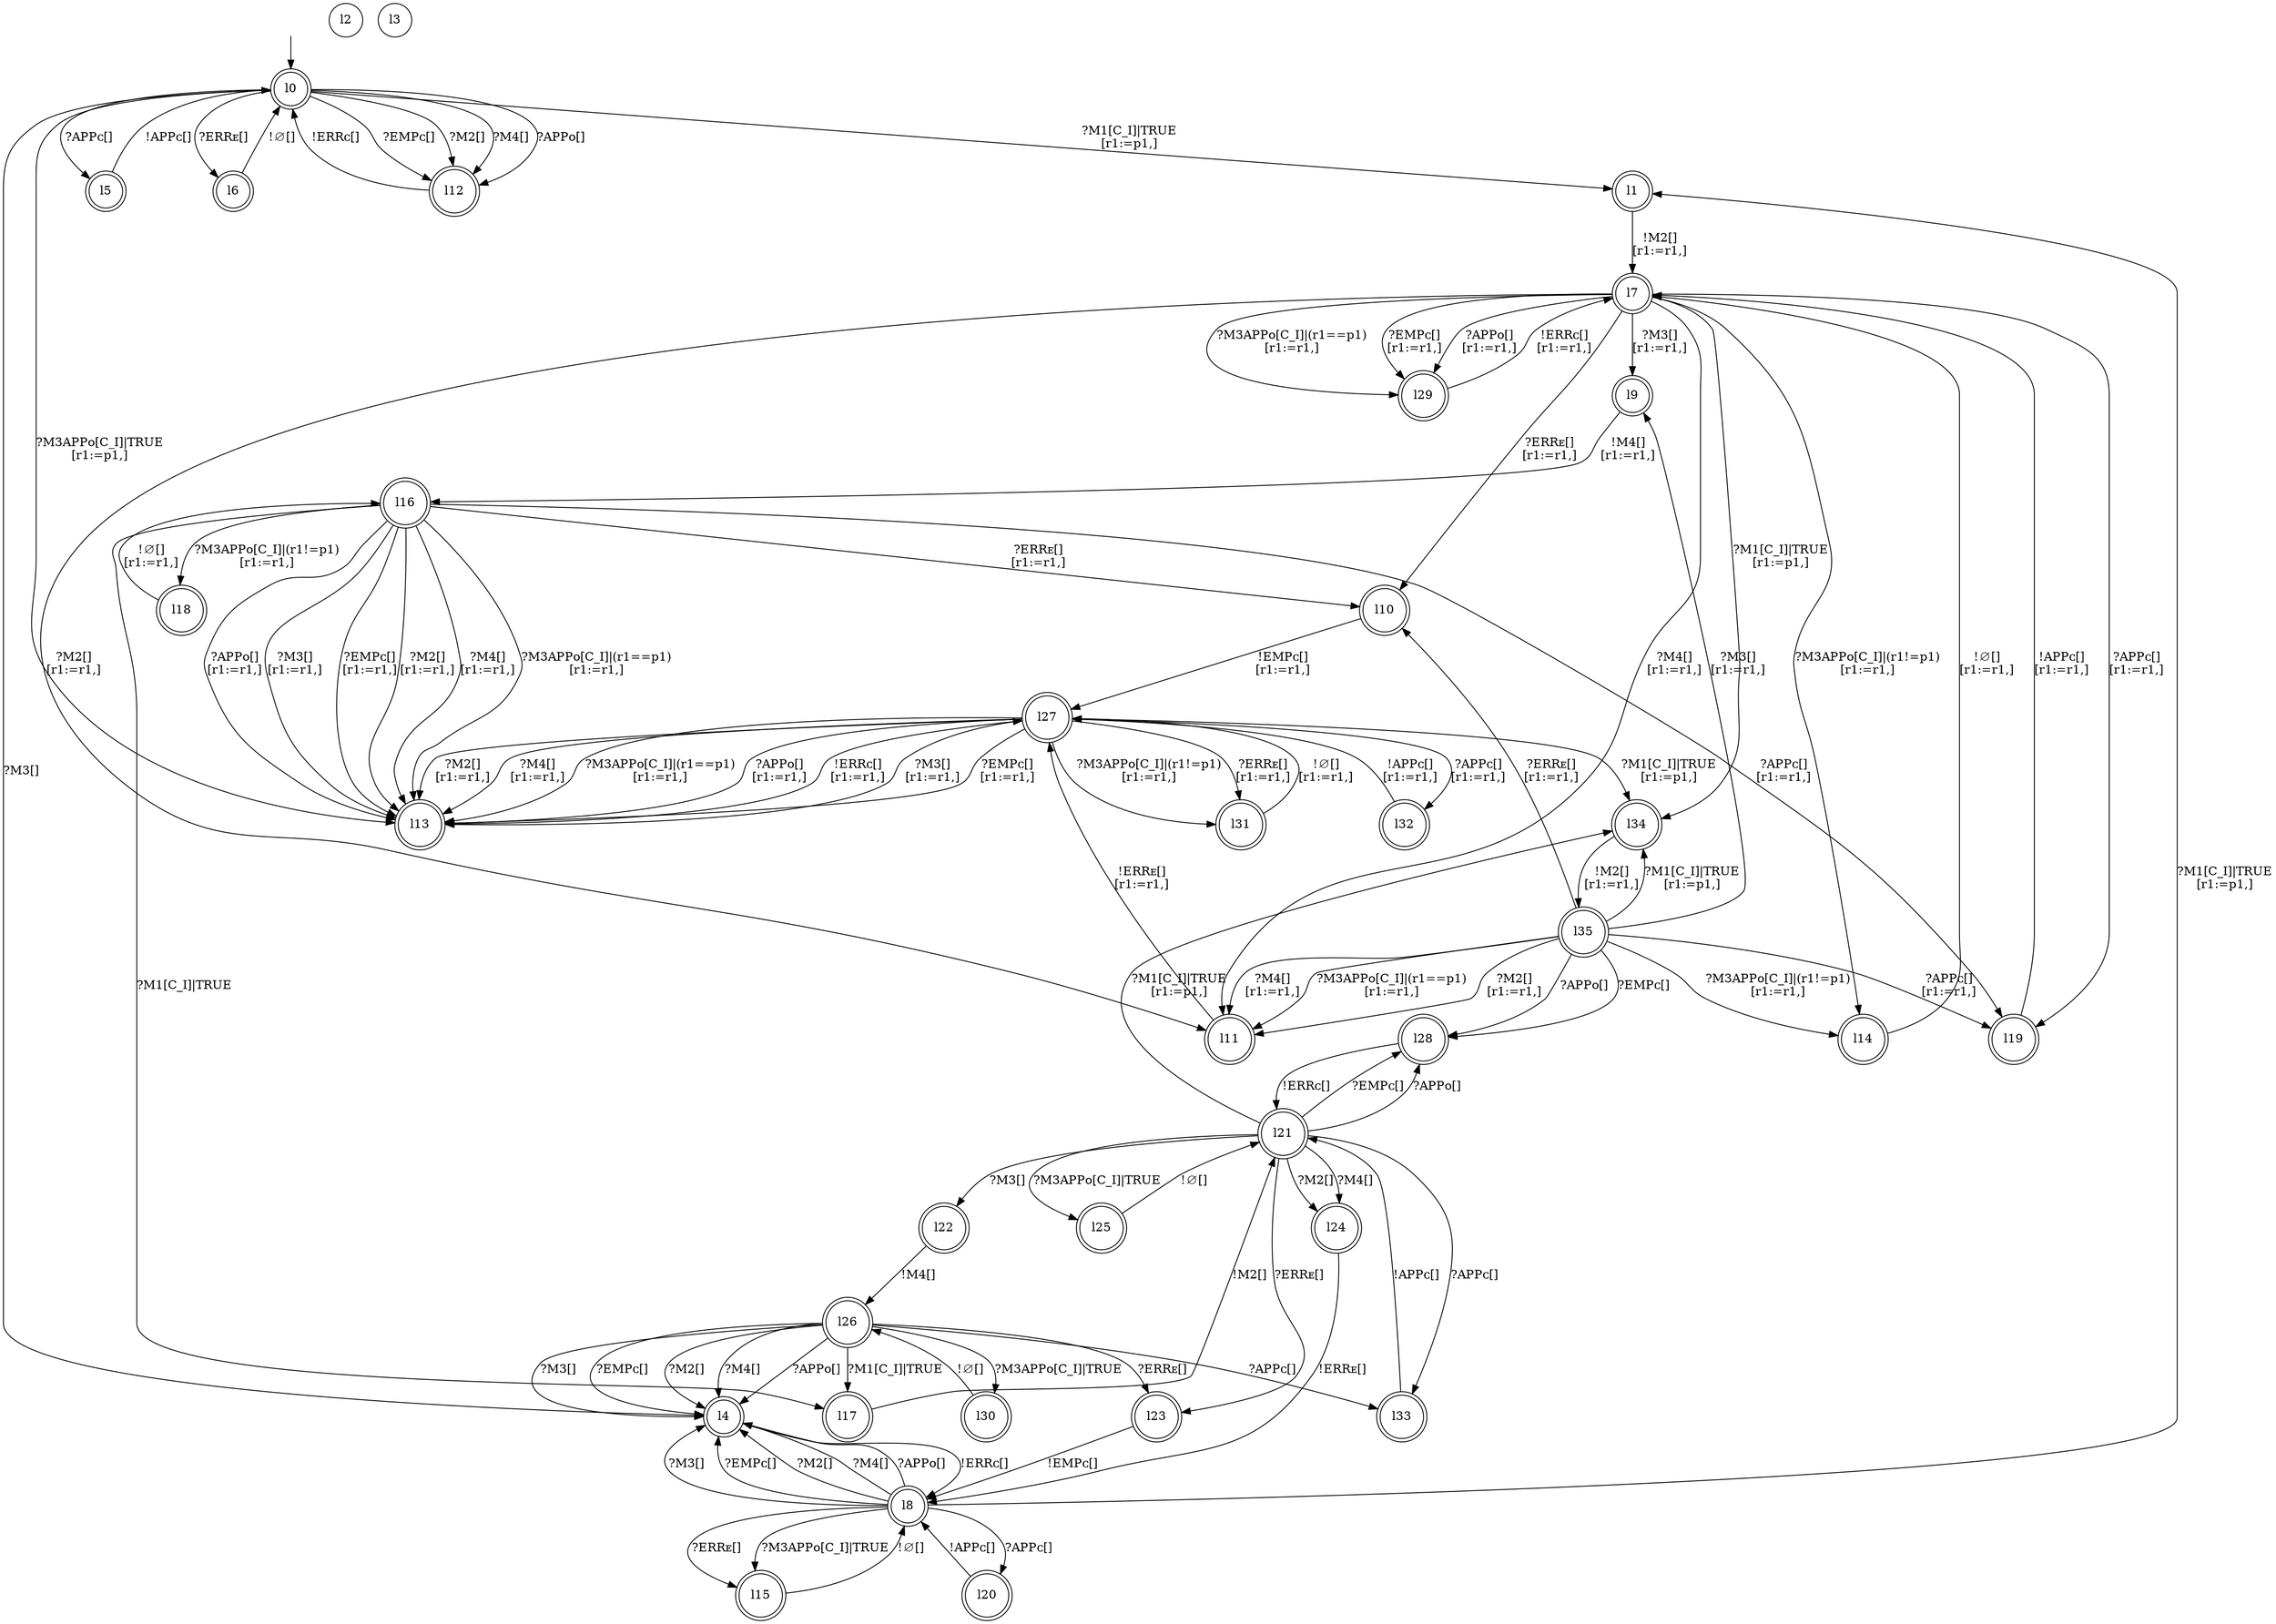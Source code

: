 digraph RA {
"" [shape=none,label=<>]
"l0" [shape=doublecircle]
"l1" [shape=doublecircle]
"l2" [shape=circle]
"l3" [shape=circle]
"l4" [shape=doublecircle]
"l5" [shape=doublecircle]
"l6" [shape=doublecircle]
"l7" [shape=doublecircle]
"l8" [shape=doublecircle]
"l9" [shape=doublecircle]
"l10" [shape=doublecircle]
"l11" [shape=doublecircle]
"l12" [shape=doublecircle]
"l13" [shape=doublecircle]
"l14" [shape=doublecircle]
"l15" [shape=doublecircle]
"l16" [shape=doublecircle]
"l17" [shape=doublecircle]
"l18" [shape=doublecircle]
"l19" [shape=doublecircle]
"l20" [shape=doublecircle]
"l21" [shape=doublecircle]
"l22" [shape=doublecircle]
"l23" [shape=doublecircle]
"l24" [shape=doublecircle]
"l25" [shape=doublecircle]
"l26" [shape=doublecircle]
"l27" [shape=doublecircle]
"l28" [shape=doublecircle]
"l29" [shape=doublecircle]
"l30" [shape=doublecircle]
"l31" [shape=doublecircle]
"l32" [shape=doublecircle]
"l33" [shape=doublecircle]
"l34" [shape=doublecircle]
"l35" [shape=doublecircle]
"" -> "l0"
"l0" -> "l1" [label=<?M1[C_I]|TRUE<BR />[r1:=p1,]>]
"l0" -> "l4" [label=<?M3[]>]
"l0" -> "l5" [label=<?APPᴄ[]>]
"l0" -> "l6" [label=<?ERRᴇ[]>]
"l0" -> "l12" [label=<?EMPᴄ[]>]
"l0" -> "l12" [label=<?M2[]>]
"l0" -> "l12" [label=<?M4[]>]
"l0" -> "l12" [label=<?APPᴏ[]>]
"l0" -> "l13" [label=<?M3APPᴏ[C_I]|TRUE<BR />[r1:=p1,]>]
"l1" -> "l7" [label=<!M2[]<BR />[r1:=r1,]>]
"l4" -> "l8" [label=<!ERRᴄ[]>]
"l5" -> "l0" [label=<!APPᴄ[]>]
"l6" -> "l0" [label=<!∅[]>]
"l7" -> "l9" [label=<?M3[]<BR />[r1:=r1,]>]
"l7" -> "l10" [label=<?ERRᴇ[]<BR />[r1:=r1,]>]
"l7" -> "l11" [label=<?M2[]<BR />[r1:=r1,]>]
"l7" -> "l11" [label=<?M4[]<BR />[r1:=r1,]>]
"l7" -> "l14" [label=<?M3APPᴏ[C_I]|(r1!=p1)<BR />[r1:=r1,]>]
"l7" -> "l29" [label=<?M3APPᴏ[C_I]|(r1==p1)<BR />[r1:=r1,]>]
"l7" -> "l19" [label=<?APPᴄ[]<BR />[r1:=r1,]>]
"l7" -> "l29" [label=<?EMPᴄ[]<BR />[r1:=r1,]>]
"l7" -> "l29" [label=<?APPᴏ[]<BR />[r1:=r1,]>]
"l7" -> "l34" [label=<?M1[C_I]|TRUE<BR />[r1:=p1,]>]
"l8" -> "l1" [label=<?M1[C_I]|TRUE<BR />[r1:=p1,]>]
"l8" -> "l4" [label=<?M3[]>]
"l8" -> "l4" [label=<?EMPᴄ[]>]
"l8" -> "l4" [label=<?M2[]>]
"l8" -> "l4" [label=<?M4[]>]
"l8" -> "l4" [label=<?APPᴏ[]>]
"l8" -> "l15" [label=<?ERRᴇ[]>]
"l8" -> "l15" [label=<?M3APPᴏ[C_I]|TRUE>]
"l8" -> "l20" [label=<?APPᴄ[]>]
"l9" -> "l16" [label=<!M4[]<BR />[r1:=r1,]>]
"l10" -> "l27" [label=<!EMPᴄ[]<BR />[r1:=r1,]>]
"l11" -> "l27" [label=<!ERRᴇ[]<BR />[r1:=r1,]>]
"l12" -> "l0" [label=<!ERRᴄ[]>]
"l13" -> "l27" [label=<!ERRᴄ[]<BR />[r1:=r1,]>]
"l14" -> "l7" [label=<!∅[]<BR />[r1:=r1,]>]
"l15" -> "l8" [label=<!∅[]>]
"l16" -> "l10" [label=<?ERRᴇ[]<BR />[r1:=r1,]>]
"l16" -> "l13" [label=<?M3[]<BR />[r1:=r1,]>]
"l16" -> "l13" [label=<?EMPᴄ[]<BR />[r1:=r1,]>]
"l16" -> "l13" [label=<?M2[]<BR />[r1:=r1,]>]
"l16" -> "l13" [label=<?M4[]<BR />[r1:=r1,]>]
"l16" -> "l13" [label=<?M3APPᴏ[C_I]|(r1==p1)<BR />[r1:=r1,]>]
"l16" -> "l18" [label=<?M3APPᴏ[C_I]|(r1!=p1)<BR />[r1:=r1,]>]
"l16" -> "l13" [label=<?APPᴏ[]<BR />[r1:=r1,]>]
"l16" -> "l17" [label=<?M1[C_I]|TRUE>]
"l16" -> "l19" [label=<?APPᴄ[]<BR />[r1:=r1,]>]
"l17" -> "l21" [label=<!M2[]>]
"l18" -> "l16" [label=<!∅[]<BR />[r1:=r1,]>]
"l19" -> "l7" [label=<!APPᴄ[]<BR />[r1:=r1,]>]
"l20" -> "l8" [label=<!APPᴄ[]>]
"l21" -> "l22" [label=<?M3[]>]
"l21" -> "l23" [label=<?ERRᴇ[]>]
"l21" -> "l24" [label=<?M2[]>]
"l21" -> "l24" [label=<?M4[]>]
"l21" -> "l25" [label=<?M3APPᴏ[C_I]|TRUE>]
"l21" -> "l28" [label=<?EMPᴄ[]>]
"l21" -> "l28" [label=<?APPᴏ[]>]
"l21" -> "l33" [label=<?APPᴄ[]>]
"l21" -> "l34" [label=<?M1[C_I]|TRUE<BR />[r1:=p1,]>]
"l22" -> "l26" [label=<!M4[]>]
"l23" -> "l8" [label=<!EMPᴄ[]>]
"l24" -> "l8" [label=<!ERRᴇ[]>]
"l25" -> "l21" [label=<!∅[]>]
"l26" -> "l4" [label=<?M3[]>]
"l26" -> "l4" [label=<?EMPᴄ[]>]
"l26" -> "l4" [label=<?M2[]>]
"l26" -> "l4" [label=<?M4[]>]
"l26" -> "l4" [label=<?APPᴏ[]>]
"l26" -> "l17" [label=<?M1[C_I]|TRUE>]
"l26" -> "l23" [label=<?ERRᴇ[]>]
"l26" -> "l30" [label=<?M3APPᴏ[C_I]|TRUE>]
"l26" -> "l33" [label=<?APPᴄ[]>]
"l27" -> "l13" [label=<?M3[]<BR />[r1:=r1,]>]
"l27" -> "l13" [label=<?EMPᴄ[]<BR />[r1:=r1,]>]
"l27" -> "l13" [label=<?M2[]<BR />[r1:=r1,]>]
"l27" -> "l13" [label=<?M4[]<BR />[r1:=r1,]>]
"l27" -> "l13" [label=<?M3APPᴏ[C_I]|(r1==p1)<BR />[r1:=r1,]>]
"l27" -> "l31" [label=<?M3APPᴏ[C_I]|(r1!=p1)<BR />[r1:=r1,]>]
"l27" -> "l13" [label=<?APPᴏ[]<BR />[r1:=r1,]>]
"l27" -> "l31" [label=<?ERRᴇ[]<BR />[r1:=r1,]>]
"l27" -> "l32" [label=<?APPᴄ[]<BR />[r1:=r1,]>]
"l27" -> "l34" [label=<?M1[C_I]|TRUE<BR />[r1:=p1,]>]
"l28" -> "l21" [label=<!ERRᴄ[]>]
"l29" -> "l7" [label=<!ERRᴄ[]<BR />[r1:=r1,]>]
"l30" -> "l26" [label=<!∅[]>]
"l31" -> "l27" [label=<!∅[]<BR />[r1:=r1,]>]
"l32" -> "l27" [label=<!APPᴄ[]<BR />[r1:=r1,]>]
"l33" -> "l21" [label=<!APPᴄ[]>]
"l34" -> "l35" [label=<!M2[]<BR />[r1:=r1,]>]
"l35" -> "l9" [label=<?M3[]<BR />[r1:=r1,]>]
"l35" -> "l10" [label=<?ERRᴇ[]<BR />[r1:=r1,]>]
"l35" -> "l11" [label=<?M2[]<BR />[r1:=r1,]>]
"l35" -> "l11" [label=<?M4[]<BR />[r1:=r1,]>]
"l35" -> "l11" [label=<?M3APPᴏ[C_I]|(r1==p1)<BR />[r1:=r1,]>]
"l35" -> "l14" [label=<?M3APPᴏ[C_I]|(r1!=p1)<BR />[r1:=r1,]>]
"l35" -> "l19" [label=<?APPᴄ[]<BR />[r1:=r1,]>]
"l35" -> "l28" [label=<?EMPᴄ[]>]
"l35" -> "l28" [label=<?APPᴏ[]>]
"l35" -> "l34" [label=<?M1[C_I]|TRUE<BR />[r1:=p1,]>]
}
